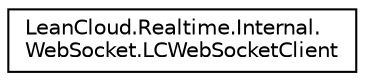 digraph "Graphical Class Hierarchy"
{
  edge [fontname="Helvetica",fontsize="10",labelfontname="Helvetica",labelfontsize="10"];
  node [fontname="Helvetica",fontsize="10",shape=record];
  rankdir="LR";
  Node1 [label="LeanCloud.Realtime.Internal.\lWebSocket.LCWebSocketClient",height=0.2,width=0.4,color="black", fillcolor="white", style="filled",URL="$classLeanCloud_1_1Realtime_1_1Internal_1_1WebSocket_1_1LCWebSocketClient.html",tooltip="WebSocket 客户端，负责底层连接和事件，只与通信协议相关 "];
}
